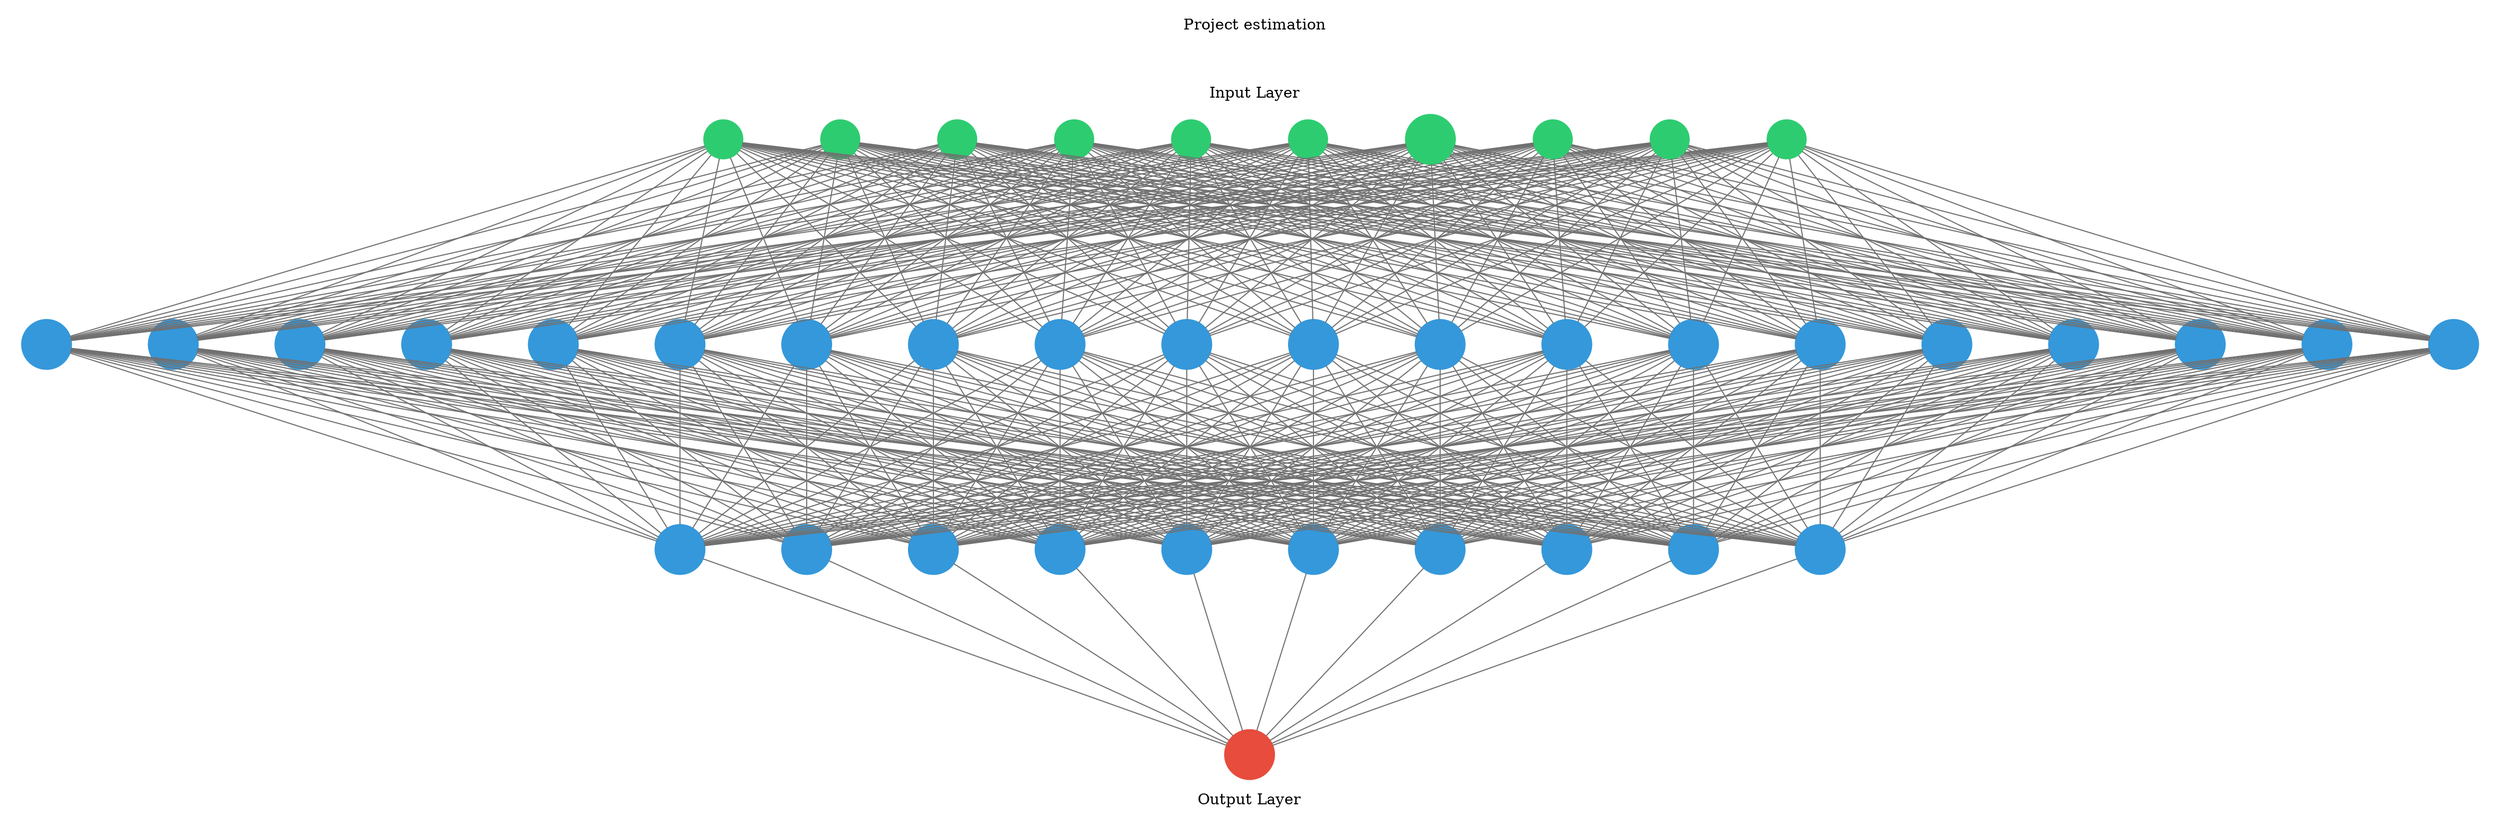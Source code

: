 digraph g {
	graph [nodesep=1 ranksep=2 splines=false]
	edge [arrowhead=none color="#707070"]
	subgraph cluster_input {
		node [color="#2ecc71" fontcolor="#2ecc71" shape=circle style=filled]
		color=white
		1
		label="Project estimation



Input Layer"
		rank=same
		2
		label="Project estimation



Input Layer"
		rank=same
		3
		label="Project estimation



Input Layer"
		rank=same
		4
		label="Project estimation



Input Layer"
		rank=same
		5
		label="Project estimation



Input Layer"
		rank=same
		6
		label="Project estimation



Input Layer"
		rank=same
		7
		label="Project estimation



Input Layer"
		rank=same
		8
		label="Project estimation



Input Layer"
		rank=same
		9
		label="Project estimation



Input Layer"
		rank=same
		10
		label="Project estimation



Input Layer"
		rank=same
	}
	1 -> 11
	2 -> 11
	3 -> 11
	4 -> 11
	5 -> 11
	6 -> 11
	7 -> 11
	8 -> 11
	9 -> 11
	10 -> 11
	1 -> 12
	2 -> 12
	3 -> 12
	4 -> 12
	5 -> 12
	6 -> 12
	7 -> 12
	8 -> 12
	9 -> 12
	10 -> 12
	1 -> 13
	2 -> 13
	3 -> 13
	4 -> 13
	5 -> 13
	6 -> 13
	7 -> 13
	8 -> 13
	9 -> 13
	10 -> 13
	1 -> 14
	2 -> 14
	3 -> 14
	4 -> 14
	5 -> 14
	6 -> 14
	7 -> 14
	8 -> 14
	9 -> 14
	10 -> 14
	1 -> 15
	2 -> 15
	3 -> 15
	4 -> 15
	5 -> 15
	6 -> 15
	7 -> 15
	8 -> 15
	9 -> 15
	10 -> 15
	1 -> 16
	2 -> 16
	3 -> 16
	4 -> 16
	5 -> 16
	6 -> 16
	7 -> 16
	8 -> 16
	9 -> 16
	10 -> 16
	1 -> 17
	2 -> 17
	3 -> 17
	4 -> 17
	5 -> 17
	6 -> 17
	7 -> 17
	8 -> 17
	9 -> 17
	10 -> 17
	1 -> 18
	2 -> 18
	3 -> 18
	4 -> 18
	5 -> 18
	6 -> 18
	7 -> 18
	8 -> 18
	9 -> 18
	10 -> 18
	1 -> 19
	2 -> 19
	3 -> 19
	4 -> 19
	5 -> 19
	6 -> 19
	7 -> 19
	8 -> 19
	9 -> 19
	10 -> 19
	1 -> 20
	2 -> 20
	3 -> 20
	4 -> 20
	5 -> 20
	6 -> 20
	7 -> 20
	8 -> 20
	9 -> 20
	10 -> 20
	1 -> 21
	2 -> 21
	3 -> 21
	4 -> 21
	5 -> 21
	6 -> 21
	7 -> 21
	8 -> 21
	9 -> 21
	10 -> 21
	1 -> 22
	2 -> 22
	3 -> 22
	4 -> 22
	5 -> 22
	6 -> 22
	7 -> 22
	8 -> 22
	9 -> 22
	10 -> 22
	1 -> 23
	2 -> 23
	3 -> 23
	4 -> 23
	5 -> 23
	6 -> 23
	7 -> 23
	8 -> 23
	9 -> 23
	10 -> 23
	1 -> 24
	2 -> 24
	3 -> 24
	4 -> 24
	5 -> 24
	6 -> 24
	7 -> 24
	8 -> 24
	9 -> 24
	10 -> 24
	1 -> 25
	2 -> 25
	3 -> 25
	4 -> 25
	5 -> 25
	6 -> 25
	7 -> 25
	8 -> 25
	9 -> 25
	10 -> 25
	1 -> 26
	2 -> 26
	3 -> 26
	4 -> 26
	5 -> 26
	6 -> 26
	7 -> 26
	8 -> 26
	9 -> 26
	10 -> 26
	1 -> 27
	2 -> 27
	3 -> 27
	4 -> 27
	5 -> 27
	6 -> 27
	7 -> 27
	8 -> 27
	9 -> 27
	10 -> 27
	1 -> 28
	2 -> 28
	3 -> 28
	4 -> 28
	5 -> 28
	6 -> 28
	7 -> 28
	8 -> 28
	9 -> 28
	10 -> 28
	1 -> 29
	2 -> 29
	3 -> 29
	4 -> 29
	5 -> 29
	6 -> 29
	7 -> 29
	8 -> 29
	9 -> 29
	10 -> 29
	1 -> 30
	2 -> 30
	3 -> 30
	4 -> 30
	5 -> 30
	6 -> 30
	7 -> 30
	8 -> 30
	9 -> 30
	10 -> 30
	subgraph cluster_1 {
		color=white
		rank=same
		label="" labeljust=right labelloc=b
		11 [color="#3498db" fontcolor="#3498db" shape=circle style=filled]
		12 [color="#3498db" fontcolor="#3498db" shape=circle style=filled]
		13 [color="#3498db" fontcolor="#3498db" shape=circle style=filled]
		14 [color="#3498db" fontcolor="#3498db" shape=circle style=filled]
		15 [color="#3498db" fontcolor="#3498db" shape=circle style=filled]
		16 [color="#3498db" fontcolor="#3498db" shape=circle style=filled]
		17 [color="#3498db" fontcolor="#3498db" shape=circle style=filled]
		18 [color="#3498db" fontcolor="#3498db" shape=circle style=filled]
		19 [color="#3498db" fontcolor="#3498db" shape=circle style=filled]
		20 [color="#3498db" fontcolor="#3498db" shape=circle style=filled]
		21 [color="#3498db" fontcolor="#3498db" shape=circle style=filled]
		22 [color="#3498db" fontcolor="#3498db" shape=circle style=filled]
		23 [color="#3498db" fontcolor="#3498db" shape=circle style=filled]
		24 [color="#3498db" fontcolor="#3498db" shape=circle style=filled]
		25 [color="#3498db" fontcolor="#3498db" shape=circle style=filled]
		26 [color="#3498db" fontcolor="#3498db" shape=circle style=filled]
		27 [color="#3498db" fontcolor="#3498db" shape=circle style=filled]
		28 [color="#3498db" fontcolor="#3498db" shape=circle style=filled]
		29 [color="#3498db" fontcolor="#3498db" shape=circle style=filled]
		30 [color="#3498db" fontcolor="#3498db" shape=circle style=filled]
	}
	11 -> 31
	12 -> 31
	13 -> 31
	14 -> 31
	15 -> 31
	16 -> 31
	17 -> 31
	18 -> 31
	19 -> 31
	20 -> 31
	21 -> 31
	22 -> 31
	23 -> 31
	24 -> 31
	25 -> 31
	26 -> 31
	27 -> 31
	28 -> 31
	29 -> 31
	30 -> 31
	11 -> 32
	12 -> 32
	13 -> 32
	14 -> 32
	15 -> 32
	16 -> 32
	17 -> 32
	18 -> 32
	19 -> 32
	20 -> 32
	21 -> 32
	22 -> 32
	23 -> 32
	24 -> 32
	25 -> 32
	26 -> 32
	27 -> 32
	28 -> 32
	29 -> 32
	30 -> 32
	11 -> 33
	12 -> 33
	13 -> 33
	14 -> 33
	15 -> 33
	16 -> 33
	17 -> 33
	18 -> 33
	19 -> 33
	20 -> 33
	21 -> 33
	22 -> 33
	23 -> 33
	24 -> 33
	25 -> 33
	26 -> 33
	27 -> 33
	28 -> 33
	29 -> 33
	30 -> 33
	11 -> 34
	12 -> 34
	13 -> 34
	14 -> 34
	15 -> 34
	16 -> 34
	17 -> 34
	18 -> 34
	19 -> 34
	20 -> 34
	21 -> 34
	22 -> 34
	23 -> 34
	24 -> 34
	25 -> 34
	26 -> 34
	27 -> 34
	28 -> 34
	29 -> 34
	30 -> 34
	11 -> 35
	12 -> 35
	13 -> 35
	14 -> 35
	15 -> 35
	16 -> 35
	17 -> 35
	18 -> 35
	19 -> 35
	20 -> 35
	21 -> 35
	22 -> 35
	23 -> 35
	24 -> 35
	25 -> 35
	26 -> 35
	27 -> 35
	28 -> 35
	29 -> 35
	30 -> 35
	11 -> 36
	12 -> 36
	13 -> 36
	14 -> 36
	15 -> 36
	16 -> 36
	17 -> 36
	18 -> 36
	19 -> 36
	20 -> 36
	21 -> 36
	22 -> 36
	23 -> 36
	24 -> 36
	25 -> 36
	26 -> 36
	27 -> 36
	28 -> 36
	29 -> 36
	30 -> 36
	11 -> 37
	12 -> 37
	13 -> 37
	14 -> 37
	15 -> 37
	16 -> 37
	17 -> 37
	18 -> 37
	19 -> 37
	20 -> 37
	21 -> 37
	22 -> 37
	23 -> 37
	24 -> 37
	25 -> 37
	26 -> 37
	27 -> 37
	28 -> 37
	29 -> 37
	30 -> 37
	11 -> 38
	12 -> 38
	13 -> 38
	14 -> 38
	15 -> 38
	16 -> 38
	17 -> 38
	18 -> 38
	19 -> 38
	20 -> 38
	21 -> 38
	22 -> 38
	23 -> 38
	24 -> 38
	25 -> 38
	26 -> 38
	27 -> 38
	28 -> 38
	29 -> 38
	30 -> 38
	11 -> 39
	12 -> 39
	13 -> 39
	14 -> 39
	15 -> 39
	16 -> 39
	17 -> 39
	18 -> 39
	19 -> 39
	20 -> 39
	21 -> 39
	22 -> 39
	23 -> 39
	24 -> 39
	25 -> 39
	26 -> 39
	27 -> 39
	28 -> 39
	29 -> 39
	30 -> 39
	11 -> 40
	12 -> 40
	13 -> 40
	14 -> 40
	15 -> 40
	16 -> 40
	17 -> 40
	18 -> 40
	19 -> 40
	20 -> 40
	21 -> 40
	22 -> 40
	23 -> 40
	24 -> 40
	25 -> 40
	26 -> 40
	27 -> 40
	28 -> 40
	29 -> 40
	30 -> 40
	subgraph cluster_2 {
		color=white
		rank=same
		label="" labeljust=right labelloc=b
		31 [color="#3498db" fontcolor="#3498db" shape=circle style=filled]
		32 [color="#3498db" fontcolor="#3498db" shape=circle style=filled]
		33 [color="#3498db" fontcolor="#3498db" shape=circle style=filled]
		34 [color="#3498db" fontcolor="#3498db" shape=circle style=filled]
		35 [color="#3498db" fontcolor="#3498db" shape=circle style=filled]
		36 [color="#3498db" fontcolor="#3498db" shape=circle style=filled]
		37 [color="#3498db" fontcolor="#3498db" shape=circle style=filled]
		38 [color="#3498db" fontcolor="#3498db" shape=circle style=filled]
		39 [color="#3498db" fontcolor="#3498db" shape=circle style=filled]
		40 [color="#3498db" fontcolor="#3498db" shape=circle style=filled]
	}
	31 -> 41
	32 -> 41
	33 -> 41
	34 -> 41
	35 -> 41
	36 -> 41
	37 -> 41
	38 -> 41
	39 -> 41
	40 -> 41
	subgraph cluster_output {
		node [color="#2ecc71" fontcolor="#2ecc71" shape=circle style=filled]
		color=white
		rank=same
		labeljust=1
		41 [color="#e74c3c" fontcolor="#e74c3c" shape=circle style=filled]
		label="Output Layer" labelloc=bottom
	}
	arrowShape=none
}
